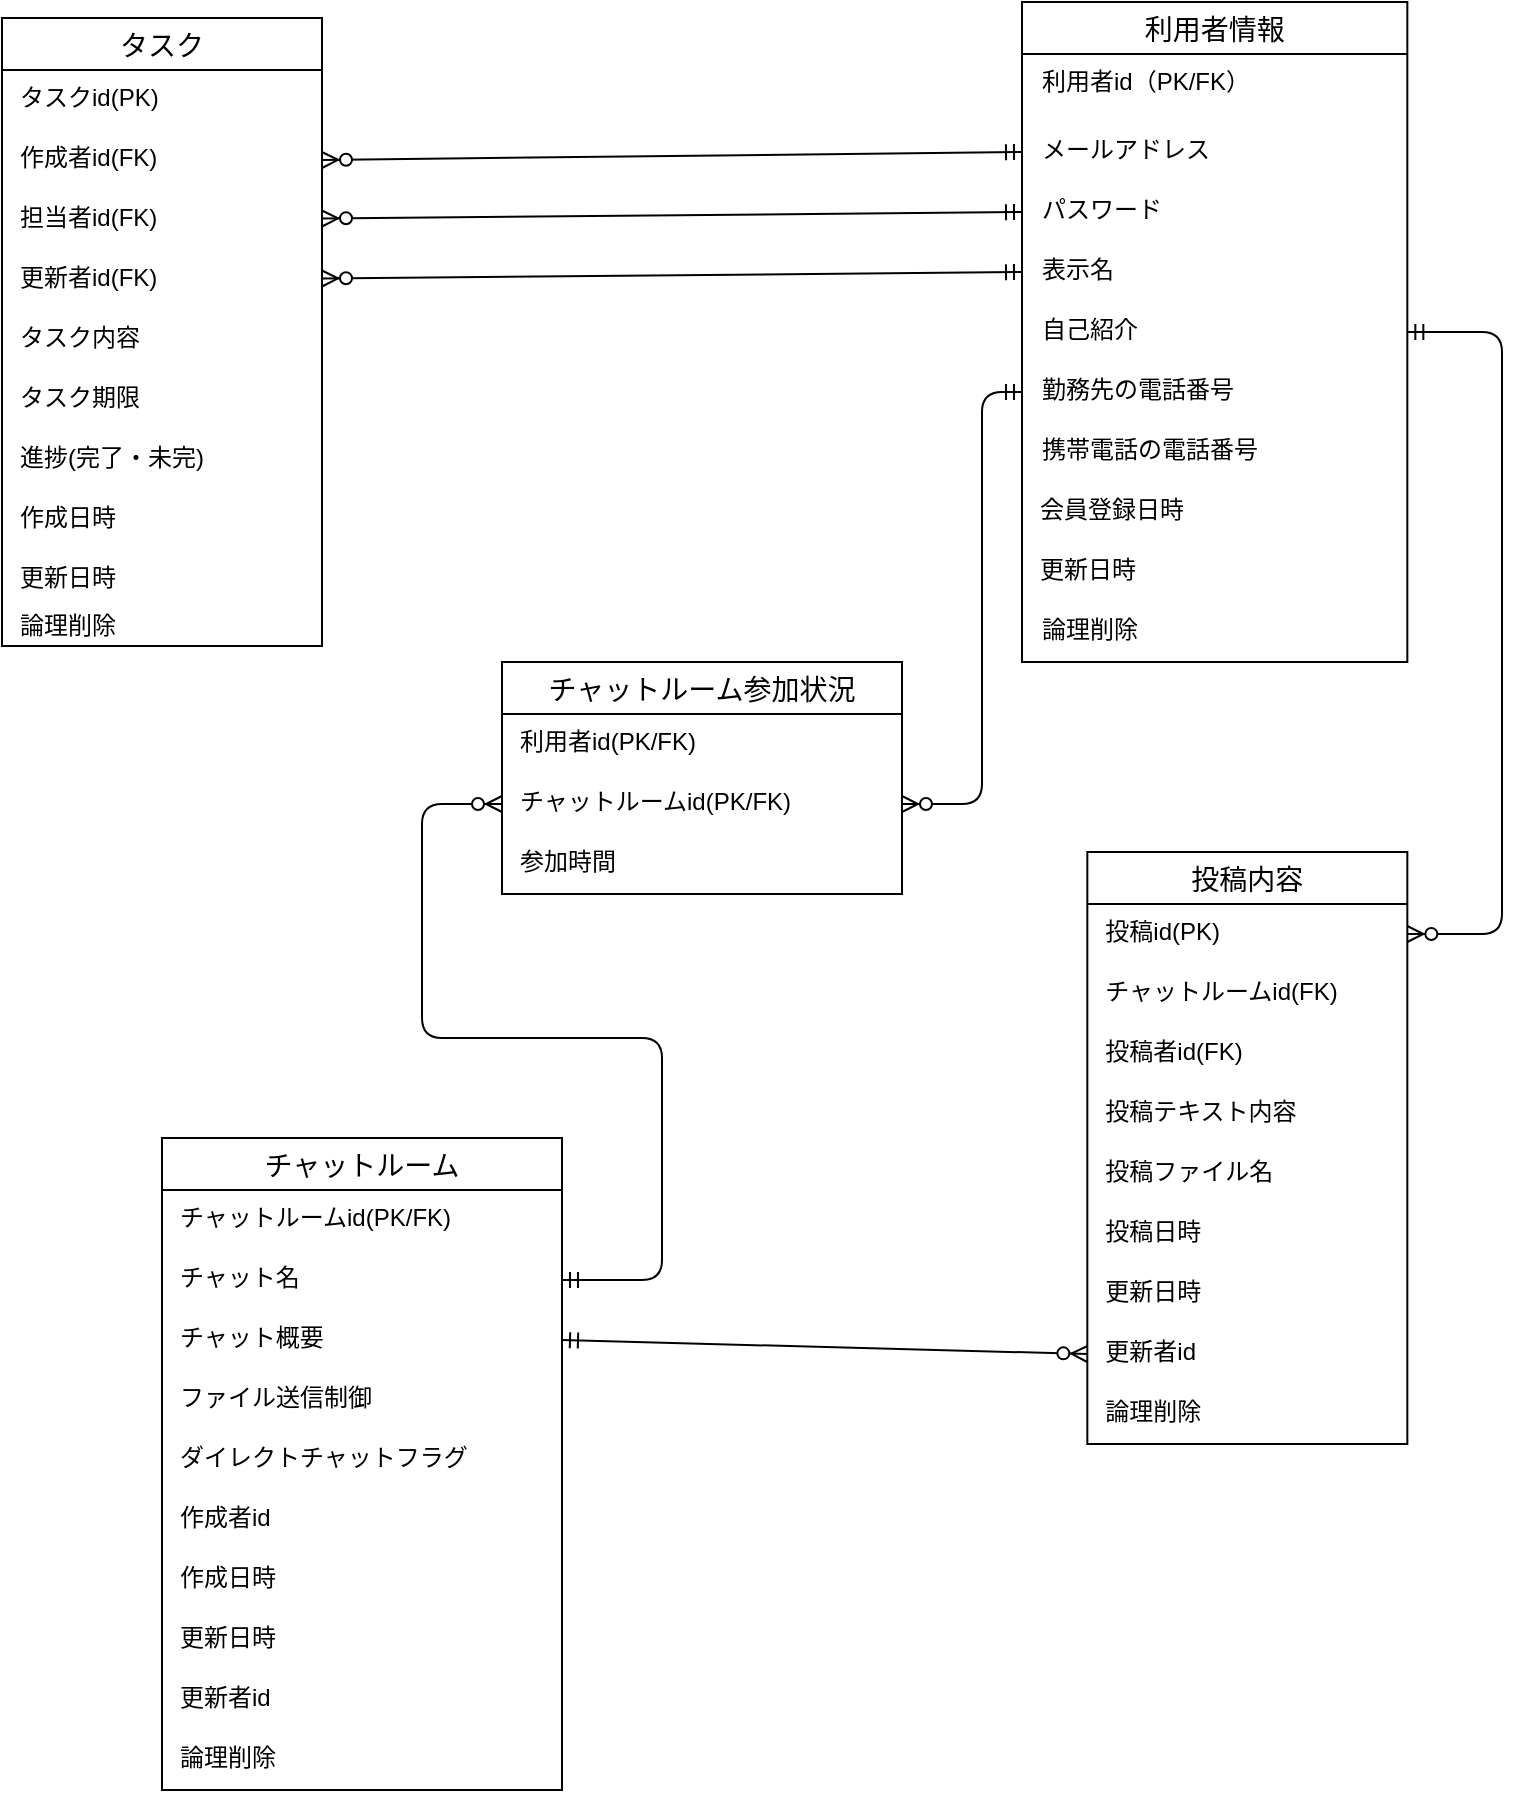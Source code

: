 <mxfile version="13.6.5">
    <diagram id="a3JUaDs7XSauVLccwMSm" name="Page-1">
        <mxGraphModel dx="974" dy="645" grid="1" gridSize="10" guides="1" tooltips="1" connect="1" arrows="1" fold="1" page="1" pageScale="1" pageWidth="827" pageHeight="1169" math="0" shadow="0">
            <root>
                <mxCell id="0"/>
                <mxCell id="1" parent="0"/>
                <mxCell id="90" value="" style="edgeStyle=orthogonalEdgeStyle;fontSize=12;html=1;endArrow=ERzeroToMany;startArrow=ERmandOne;entryX=1;entryY=0.5;entryDx=0;entryDy=0;exitX=0;exitY=0.5;exitDx=0;exitDy=0;" parent="1" source="21" target="92" edge="1">
                    <mxGeometry width="100" height="100" relative="1" as="geometry">
                        <mxPoint x="610" y="360" as="sourcePoint"/>
                        <mxPoint x="390" y="421" as="targetPoint"/>
                        <Array as="points">
                            <mxPoint x="540" y="207"/>
                            <mxPoint x="540" y="413"/>
                        </Array>
                    </mxGeometry>
                </mxCell>
                <mxCell id="91" value="" style="edgeStyle=orthogonalEdgeStyle;fontSize=12;html=1;endArrow=ERzeroToMany;startArrow=ERmandOne;exitX=1;exitY=0.5;exitDx=0;exitDy=0;entryX=0;entryY=0.5;entryDx=0;entryDy=0;" parent="1" source="51" target="92" edge="1">
                    <mxGeometry width="100" height="100" relative="1" as="geometry">
                        <mxPoint x="40" y="650" as="sourcePoint"/>
                        <mxPoint x="190" y="475" as="targetPoint"/>
                        <Array as="points">
                            <mxPoint x="380" y="651"/>
                            <mxPoint x="380" y="530"/>
                            <mxPoint x="260" y="530"/>
                            <mxPoint x="260" y="413"/>
                        </Array>
                    </mxGeometry>
                </mxCell>
                <mxCell id="93" value="" style="fontSize=12;html=1;endArrow=ERzeroToMany;startArrow=ERmandOne;exitX=0;exitY=0.5;exitDx=0;exitDy=0;entryX=1;entryY=0.5;entryDx=0;entryDy=0;" parent="1" source="12" target="41" edge="1">
                    <mxGeometry width="100" height="100" relative="1" as="geometry">
                        <mxPoint x="490" y="270" as="sourcePoint"/>
                        <mxPoint x="620" y="123" as="targetPoint"/>
                    </mxGeometry>
                </mxCell>
                <mxCell id="94" value="" style="fontSize=12;html=1;endArrow=ERzeroToMany;startArrow=ERmandOne;exitX=1;exitY=0.5;exitDx=0;exitDy=0;entryX=0;entryY=0.5;entryDx=0;entryDy=0;" parent="1" source="27" target="82" edge="1">
                    <mxGeometry width="100" height="100" relative="1" as="geometry">
                        <mxPoint x="314" y="670" as="sourcePoint"/>
                        <mxPoint x="500" y="682" as="targetPoint"/>
                    </mxGeometry>
                </mxCell>
                <mxCell id="96" value="" style="fontSize=12;html=1;endArrow=ERzeroToMany;startArrow=ERmandOne;exitX=0;exitY=0.5;exitDx=0;exitDy=0;" parent="1" source="13" target="37" edge="1">
                    <mxGeometry width="100" height="100" relative="1" as="geometry">
                        <mxPoint x="509.67" y="204" as="sourcePoint"/>
                        <mxPoint x="620" y="140" as="targetPoint"/>
                    </mxGeometry>
                </mxCell>
                <mxCell id="97" value="" style="fontSize=12;html=1;endArrow=ERzeroToMany;startArrow=ERmandOne;exitX=0;exitY=0.5;exitDx=0;exitDy=0;" parent="1" source="14" target="43" edge="1">
                    <mxGeometry width="100" height="100" relative="1" as="geometry">
                        <mxPoint x="500" y="182" as="sourcePoint"/>
                        <mxPoint x="620" y="180" as="targetPoint"/>
                    </mxGeometry>
                </mxCell>
                <mxCell id="99" value="" style="edgeStyle=orthogonalEdgeStyle;fontSize=12;html=1;endArrow=ERzeroToMany;startArrow=ERmandOne;entryX=1;entryY=0.5;entryDx=0;entryDy=0;exitX=1;exitY=0.5;exitDx=0;exitDy=0;" parent="1" source="20" target="67" edge="1">
                    <mxGeometry width="100" height="100" relative="1" as="geometry">
                        <mxPoint x="660" y="350" as="sourcePoint"/>
                        <mxPoint x="609.67" y="126" as="targetPoint"/>
                        <Array as="points">
                            <mxPoint x="800" y="177"/>
                            <mxPoint x="800" y="478"/>
                        </Array>
                    </mxGeometry>
                </mxCell>
                <mxCell id="35" value="タスク" style="swimlane;fontStyle=0;childLayout=stackLayout;horizontal=1;startSize=26;horizontalStack=0;resizeParent=1;resizeParentMax=0;resizeLast=0;collapsible=1;marginBottom=0;align=center;fontSize=14;" parent="1" vertex="1">
                    <mxGeometry x="50" y="20" width="160" height="314" as="geometry"/>
                </mxCell>
                <mxCell id="44" value="タスクid(PK)" style="text;strokeColor=none;fillColor=none;spacingLeft=7;spacingRight=4;overflow=hidden;rotatable=0;points=[[0,0.5],[1,0.5]];portConstraint=eastwest;fontSize=12;" parent="35" vertex="1">
                    <mxGeometry y="26" width="160" height="30" as="geometry"/>
                </mxCell>
                <mxCell id="41" value="作成者id(FK)" style="text;strokeColor=none;fillColor=none;spacingLeft=7;spacingRight=4;overflow=hidden;rotatable=0;points=[[0,0.5],[1,0.5]];portConstraint=eastwest;fontSize=12;" parent="35" vertex="1">
                    <mxGeometry y="56" width="160" height="30" as="geometry"/>
                </mxCell>
                <mxCell id="37" value="担当者id(FK)" style="text;strokeColor=none;fillColor=none;spacingLeft=7;spacingRight=4;overflow=hidden;rotatable=0;points=[[0,0.5],[1,0.5]];portConstraint=eastwest;fontSize=12;" parent="35" vertex="1">
                    <mxGeometry y="86" width="160" height="30" as="geometry"/>
                </mxCell>
                <mxCell id="43" value="更新者id(FK)" style="text;strokeColor=none;fillColor=none;spacingLeft=7;spacingRight=4;overflow=hidden;rotatable=0;points=[[0,0.5],[1,0.5]];portConstraint=eastwest;fontSize=12;" parent="35" vertex="1">
                    <mxGeometry y="116" width="160" height="30" as="geometry"/>
                </mxCell>
                <mxCell id="36" value="タスク内容" style="text;strokeColor=none;fillColor=none;spacingLeft=7;spacingRight=4;overflow=hidden;rotatable=0;points=[[0,0.5],[1,0.5]];portConstraint=eastwest;fontSize=12;" parent="35" vertex="1">
                    <mxGeometry y="146" width="160" height="30" as="geometry"/>
                </mxCell>
                <mxCell id="38" value="タスク期限" style="text;strokeColor=none;fillColor=none;spacingLeft=7;spacingRight=4;overflow=hidden;rotatable=0;points=[[0,0.5],[1,0.5]];portConstraint=eastwest;fontSize=12;" parent="35" vertex="1">
                    <mxGeometry y="176" width="160" height="30" as="geometry"/>
                </mxCell>
                <mxCell id="39" value="進捗(完了・未完)" style="text;strokeColor=none;fillColor=none;spacingLeft=7;spacingRight=4;overflow=hidden;rotatable=0;points=[[0,0.5],[1,0.5]];portConstraint=eastwest;fontSize=12;" parent="35" vertex="1">
                    <mxGeometry y="206" width="160" height="30" as="geometry"/>
                </mxCell>
                <mxCell id="40" value="作成日時" style="text;strokeColor=none;fillColor=none;spacingLeft=7;spacingRight=4;overflow=hidden;rotatable=0;points=[[0,0.5],[1,0.5]];portConstraint=eastwest;fontSize=12;" parent="35" vertex="1">
                    <mxGeometry y="236" width="160" height="30" as="geometry"/>
                </mxCell>
                <mxCell id="42" value="更新日時" style="text;strokeColor=none;fillColor=none;spacingLeft=7;spacingRight=4;overflow=hidden;rotatable=0;points=[[0,0.5],[1,0.5]];portConstraint=eastwest;fontSize=12;" parent="35" vertex="1">
                    <mxGeometry y="266" width="160" height="24" as="geometry"/>
                </mxCell>
                <mxCell id="76" value="論理削除" style="text;strokeColor=none;fillColor=none;spacingLeft=7;spacingRight=4;overflow=hidden;rotatable=0;points=[[0,0.5],[1,0.5]];portConstraint=eastwest;fontSize=12;" parent="35" vertex="1">
                    <mxGeometry y="290" width="160" height="24" as="geometry"/>
                </mxCell>
                <mxCell id="10" value="利用者情報" style="swimlane;fontStyle=0;childLayout=stackLayout;horizontal=1;startSize=26;horizontalStack=0;resizeParent=1;resizeParentMax=0;resizeLast=0;collapsible=1;marginBottom=0;align=center;fontSize=14;" parent="1" vertex="1">
                    <mxGeometry x="560" y="12" width="192.67" height="330" as="geometry"/>
                </mxCell>
                <mxCell id="11" value="利用者id（PK/FK）" style="text;strokeColor=none;fillColor=none;spacingLeft=8;spacingRight=0;overflow=hidden;rotatable=0;points=[[0,0.5],[1,0.5]];portConstraint=eastwest;fontSize=12;aspect=fixed;" parent="10" vertex="1">
                    <mxGeometry y="26" width="192.67" height="34" as="geometry"/>
                </mxCell>
                <mxCell id="12" value="メールアドレス" style="text;strokeColor=none;fillColor=none;spacingLeft=8;spacingRight=0;overflow=hidden;rotatable=0;points=[[0,0.5],[1,0.5]];portConstraint=eastwest;fontSize=12;aspect=fixed;" parent="10" vertex="1">
                    <mxGeometry y="60" width="192.67" height="30" as="geometry"/>
                </mxCell>
                <mxCell id="13" value="パスワード" style="text;strokeColor=none;fillColor=none;spacingLeft=8;spacingRight=0;overflow=hidden;rotatable=0;points=[[0,0.5],[1,0.5]];portConstraint=eastwest;fontSize=12;aspect=fixed;" parent="10" vertex="1">
                    <mxGeometry y="90" width="192.67" height="30" as="geometry"/>
                </mxCell>
                <mxCell id="14" value="表示名" style="text;strokeColor=none;fillColor=none;spacingLeft=8;spacingRight=0;overflow=hidden;rotatable=0;points=[[0,0.5],[1,0.5]];portConstraint=eastwest;fontSize=12;aspect=fixed;" parent="10" vertex="1">
                    <mxGeometry y="120" width="192.67" height="30" as="geometry"/>
                </mxCell>
                <mxCell id="20" value="自己紹介" style="text;strokeColor=none;fillColor=none;spacingLeft=8;spacingRight=0;overflow=hidden;rotatable=0;points=[[0,0.5],[1,0.5]];portConstraint=eastwest;fontSize=12;aspect=fixed;" parent="10" vertex="1">
                    <mxGeometry y="150" width="192.67" height="30" as="geometry"/>
                </mxCell>
                <mxCell id="21" value="勤務先の電話番号" style="text;strokeColor=none;fillColor=none;spacingLeft=8;spacingRight=0;overflow=hidden;rotatable=0;points=[[0,0.5],[1,0.5]];portConstraint=eastwest;fontSize=12;aspect=fixed;" parent="10" vertex="1">
                    <mxGeometry y="180" width="192.67" height="30" as="geometry"/>
                </mxCell>
                <mxCell id="22" value="携帯電話の電話番号" style="text;strokeColor=none;fillColor=none;spacingLeft=8;spacingRight=0;overflow=hidden;rotatable=0;points=[[0,0.5],[1,0.5]];portConstraint=eastwest;fontSize=12;aspect=fixed;" parent="10" vertex="1">
                    <mxGeometry y="210" width="192.67" height="30" as="geometry"/>
                </mxCell>
                <mxCell id="4" value="会員登録日時" style="text;strokeColor=none;fillColor=none;spacingLeft=7;spacingRight=4;overflow=hidden;rotatable=0;points=[[0,0.5],[1,0.5]];portConstraint=eastwest;fontSize=12;" parent="10" vertex="1">
                    <mxGeometry y="240" width="192.67" height="30" as="geometry"/>
                </mxCell>
                <mxCell id="80" value="更新日時" style="text;strokeColor=none;fillColor=none;spacingLeft=7;spacingRight=4;overflow=hidden;rotatable=0;points=[[0,0.5],[1,0.5]];portConstraint=eastwest;fontSize=12;" parent="10" vertex="1">
                    <mxGeometry y="270" width="192.67" height="30" as="geometry"/>
                </mxCell>
                <mxCell id="45" value="論理削除" style="text;strokeColor=none;fillColor=none;spacingLeft=8;spacingRight=0;overflow=hidden;rotatable=0;points=[[0,0.5],[1,0.5]];portConstraint=eastwest;fontSize=12;aspect=fixed;" parent="10" vertex="1">
                    <mxGeometry y="300" width="192.67" height="30" as="geometry"/>
                </mxCell>
                <mxCell id="25" value="チャットルーム" style="swimlane;fontStyle=0;childLayout=stackLayout;horizontal=1;startSize=26;horizontalStack=0;resizeParent=1;resizeParentMax=0;resizeLast=0;collapsible=1;marginBottom=0;align=center;fontSize=14;" parent="1" vertex="1">
                    <mxGeometry x="130" y="580" width="200" height="326" as="geometry"/>
                </mxCell>
                <mxCell id="26" value="チャットルームid(PK/FK)" style="text;strokeColor=none;fillColor=none;spacingLeft=7;spacingRight=4;overflow=hidden;rotatable=0;points=[[0,0.5],[1,0.5]];portConstraint=eastwest;fontSize=12;" parent="25" vertex="1">
                    <mxGeometry y="26" width="200" height="30" as="geometry"/>
                </mxCell>
                <mxCell id="51" value="チャット名" style="text;strokeColor=none;fillColor=none;spacingLeft=7;spacingRight=4;overflow=hidden;rotatable=0;points=[[0,0.5],[1,0.5]];portConstraint=eastwest;fontSize=12;" parent="25" vertex="1">
                    <mxGeometry y="56" width="200" height="30" as="geometry"/>
                </mxCell>
                <mxCell id="27" value="チャット概要" style="text;strokeColor=none;fillColor=none;spacingLeft=7;spacingRight=4;overflow=hidden;rotatable=0;points=[[0,0.5],[1,0.5]];portConstraint=eastwest;fontSize=12;" parent="25" vertex="1">
                    <mxGeometry y="86" width="200" height="30" as="geometry"/>
                </mxCell>
                <mxCell id="28" value="ファイル送信制御" style="text;strokeColor=none;fillColor=none;spacingLeft=7;spacingRight=4;overflow=hidden;rotatable=0;points=[[0,0.5],[1,0.5]];portConstraint=eastwest;fontSize=12;" parent="25" vertex="1">
                    <mxGeometry y="116" width="200" height="30" as="geometry"/>
                </mxCell>
                <mxCell id="77" value="ダイレクトチャットフラグ" style="text;strokeColor=none;fillColor=none;spacingLeft=7;spacingRight=4;overflow=hidden;rotatable=0;points=[[0,0.5],[1,0.5]];portConstraint=eastwest;fontSize=12;" parent="25" vertex="1">
                    <mxGeometry y="146" width="200" height="30" as="geometry"/>
                </mxCell>
                <mxCell id="104" value="作成者id" style="text;strokeColor=none;fillColor=none;spacingLeft=7;spacingRight=4;overflow=hidden;rotatable=0;points=[[0,0.5],[1,0.5]];portConstraint=eastwest;fontSize=12;" parent="25" vertex="1">
                    <mxGeometry y="176" width="200" height="30" as="geometry"/>
                </mxCell>
                <mxCell id="102" value="作成日時" style="text;strokeColor=none;fillColor=none;spacingLeft=7;spacingRight=4;overflow=hidden;rotatable=0;points=[[0,0.5],[1,0.5]];portConstraint=eastwest;fontSize=12;" parent="25" vertex="1">
                    <mxGeometry y="206" width="200" height="30" as="geometry"/>
                </mxCell>
                <mxCell id="101" value="更新日時" style="text;strokeColor=none;fillColor=none;spacingLeft=7;spacingRight=4;overflow=hidden;rotatable=0;points=[[0,0.5],[1,0.5]];portConstraint=eastwest;fontSize=12;" parent="25" vertex="1">
                    <mxGeometry y="236" width="200" height="30" as="geometry"/>
                </mxCell>
                <mxCell id="103" value="更新者id" style="text;strokeColor=none;fillColor=none;spacingLeft=7;spacingRight=4;overflow=hidden;rotatable=0;points=[[0,0.5],[1,0.5]];portConstraint=eastwest;fontSize=12;" parent="25" vertex="1">
                    <mxGeometry y="266" width="200" height="30" as="geometry"/>
                </mxCell>
                <mxCell id="81" value="論理削除" style="text;strokeColor=none;fillColor=none;spacingLeft=7;spacingRight=4;overflow=hidden;rotatable=0;points=[[0,0.5],[1,0.5]];portConstraint=eastwest;fontSize=12;" parent="25" vertex="1">
                    <mxGeometry y="296" width="200" height="30" as="geometry"/>
                </mxCell>
                <mxCell id="30" value="投稿内容" style="swimlane;fontStyle=0;childLayout=stackLayout;horizontal=1;startSize=26;horizontalStack=0;resizeParent=1;resizeParentMax=0;resizeLast=0;collapsible=1;marginBottom=0;align=center;fontSize=14;" parent="1" vertex="1">
                    <mxGeometry x="592.67" y="437" width="160" height="296" as="geometry"/>
                </mxCell>
                <mxCell id="67" value="投稿id(PK)" style="text;strokeColor=none;fillColor=none;spacingLeft=7;spacingRight=4;overflow=hidden;rotatable=0;points=[[0,0.5],[1,0.5]];portConstraint=eastwest;fontSize=12;" parent="30" vertex="1">
                    <mxGeometry y="26" width="160" height="30" as="geometry"/>
                </mxCell>
                <mxCell id="74" value="チャットルームid(FK)" style="text;strokeColor=none;fillColor=none;spacingLeft=7;spacingRight=4;overflow=hidden;rotatable=0;points=[[0,0.5],[1,0.5]];portConstraint=eastwest;fontSize=12;" parent="30" vertex="1">
                    <mxGeometry y="56" width="160" height="30" as="geometry"/>
                </mxCell>
                <mxCell id="68" value="投稿者id(FK)" style="text;strokeColor=none;fillColor=none;spacingLeft=7;spacingRight=4;overflow=hidden;rotatable=0;points=[[0,0.5],[1,0.5]];portConstraint=eastwest;fontSize=12;" parent="30" vertex="1">
                    <mxGeometry y="86" width="160" height="30" as="geometry"/>
                </mxCell>
                <mxCell id="32" value="投稿テキスト内容" style="text;strokeColor=none;fillColor=none;spacingLeft=7;spacingRight=4;overflow=hidden;rotatable=0;points=[[0,0.5],[1,0.5]];portConstraint=eastwest;fontSize=12;" parent="30" vertex="1">
                    <mxGeometry y="116" width="160" height="30" as="geometry"/>
                </mxCell>
                <mxCell id="31" value="投稿ファイル名" style="text;strokeColor=none;fillColor=none;spacingLeft=7;spacingRight=4;overflow=hidden;rotatable=0;points=[[0,0.5],[1,0.5]];portConstraint=eastwest;fontSize=12;" parent="30" vertex="1">
                    <mxGeometry y="146" width="160" height="30" as="geometry"/>
                </mxCell>
                <mxCell id="33" value="投稿日時" style="text;strokeColor=none;fillColor=none;spacingLeft=7;spacingRight=4;overflow=hidden;rotatable=0;points=[[0,0.5],[1,0.5]];portConstraint=eastwest;fontSize=12;" parent="30" vertex="1">
                    <mxGeometry y="176" width="160" height="30" as="geometry"/>
                </mxCell>
                <mxCell id="73" value="更新日時" style="text;strokeColor=none;fillColor=none;spacingLeft=7;spacingRight=4;overflow=hidden;rotatable=0;points=[[0,0.5],[1,0.5]];portConstraint=eastwest;fontSize=12;" parent="30" vertex="1">
                    <mxGeometry y="206" width="160" height="30" as="geometry"/>
                </mxCell>
                <mxCell id="82" value="更新者id" style="text;strokeColor=none;fillColor=none;spacingLeft=7;spacingRight=4;overflow=hidden;rotatable=0;points=[[0,0.5],[1,0.5]];portConstraint=eastwest;fontSize=12;" parent="30" vertex="1">
                    <mxGeometry y="236" width="160" height="30" as="geometry"/>
                </mxCell>
                <mxCell id="100" value="論理削除" style="text;strokeColor=none;fillColor=none;spacingLeft=7;spacingRight=4;overflow=hidden;rotatable=0;points=[[0,0.5],[1,0.5]];portConstraint=eastwest;fontSize=12;" parent="30" vertex="1">
                    <mxGeometry y="266" width="160" height="30" as="geometry"/>
                </mxCell>
                <mxCell id="46" value="チャットルーム参加状況" style="swimlane;fontStyle=0;childLayout=stackLayout;horizontal=1;startSize=26;horizontalStack=0;resizeParent=1;resizeParentMax=0;resizeLast=0;collapsible=1;marginBottom=0;align=center;fontSize=14;" parent="1" vertex="1">
                    <mxGeometry x="300" y="342" width="200" height="116" as="geometry"/>
                </mxCell>
                <mxCell id="48" value="利用者id(PK/FK)" style="text;strokeColor=none;fillColor=none;spacingLeft=7;spacingRight=4;overflow=hidden;rotatable=0;points=[[0,0.5],[1,0.5]];portConstraint=eastwest;fontSize=12;" parent="46" vertex="1">
                    <mxGeometry y="26" width="200" height="30" as="geometry"/>
                </mxCell>
                <mxCell id="92" value="チャットルームid(PK/FK)" style="text;strokeColor=none;fillColor=none;spacingLeft=7;spacingRight=4;overflow=hidden;rotatable=0;points=[[0,0.5],[1,0.5]];portConstraint=eastwest;fontSize=12;" parent="46" vertex="1">
                    <mxGeometry y="56" width="200" height="30" as="geometry"/>
                </mxCell>
                <mxCell id="49" value="参加時間" style="text;strokeColor=none;fillColor=none;spacingLeft=7;spacingRight=4;overflow=hidden;rotatable=0;points=[[0,0.5],[1,0.5]];portConstraint=eastwest;fontSize=12;" parent="46" vertex="1">
                    <mxGeometry y="86" width="200" height="30" as="geometry"/>
                </mxCell>
            </root>
        </mxGraphModel>
    </diagram>
</mxfile>